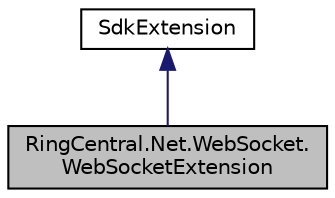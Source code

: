 digraph "RingCentral.Net.WebSocket.WebSocketExtension"
{
 // LATEX_PDF_SIZE
  edge [fontname="Helvetica",fontsize="10",labelfontname="Helvetica",labelfontsize="10"];
  node [fontname="Helvetica",fontsize="10",shape=record];
  Node1 [label="RingCentral.Net.WebSocket.\lWebSocketExtension",height=0.2,width=0.4,color="black", fillcolor="grey75", style="filled", fontcolor="black",tooltip=" "];
  Node2 -> Node1 [dir="back",color="midnightblue",fontsize="10",style="solid",fontname="Helvetica"];
  Node2 [label="SdkExtension",height=0.2,width=0.4,color="black", fillcolor="white", style="filled",URL="$classRingCentral_1_1SdkExtension.html",tooltip=" "];
}
